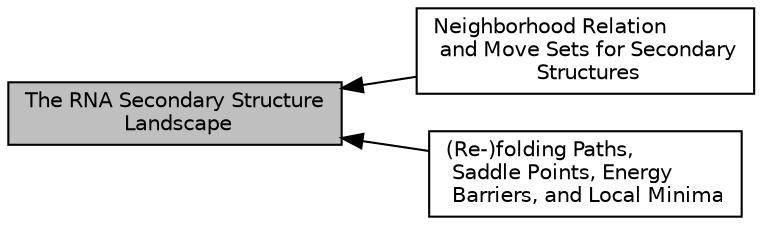 digraph "The RNA Secondary Structure Landscape"
{
  bgcolor="transparent";
  edge [fontname="Helvetica",fontsize="10",labelfontname="Helvetica",labelfontsize="10"];
  node [fontname="Helvetica",fontsize="10",shape=box];
  rankdir=LR;
  Node1 [label="Neighborhood Relation\l and Move Sets for Secondary\l Structures",height=0.2,width=0.4,color="black",URL="$group__neighbors.html",tooltip="Different functions to generate structural neighbors of a secondary structure according to a particul..."];
  Node2 [label="(Re-)folding Paths,\l Saddle Points, Energy\l Barriers, and Local Minima",height=0.2,width=0.4,color="black",URL="$group__paths.html",tooltip="API for various RNA folding path algorithms."];
  Node0 [label="The RNA Secondary Structure\l Landscape",height=0.2,width=0.4,color="black", fillcolor="grey75", style="filled", fontcolor="black",tooltip=" "];
  Node0->Node1 [shape=plaintext, dir="back", style="solid"];
  Node0->Node2 [shape=plaintext, dir="back", style="solid"];
}
